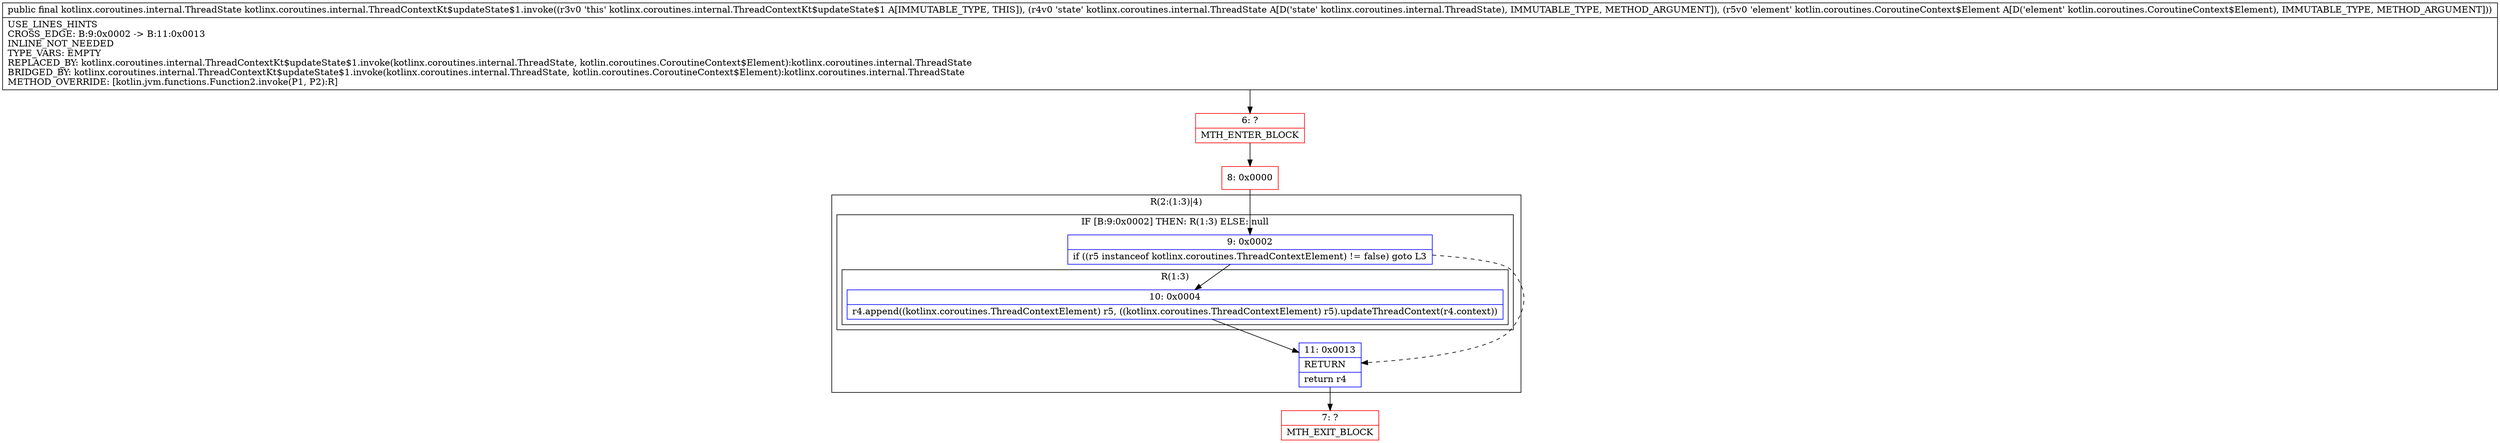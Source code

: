 digraph "CFG forkotlinx.coroutines.internal.ThreadContextKt$updateState$1.invoke(Lkotlinx\/coroutines\/internal\/ThreadState;Lkotlin\/coroutines\/CoroutineContext$Element;)Lkotlinx\/coroutines\/internal\/ThreadState;" {
subgraph cluster_Region_1699664556 {
label = "R(2:(1:3)|4)";
node [shape=record,color=blue];
subgraph cluster_IfRegion_1235588205 {
label = "IF [B:9:0x0002] THEN: R(1:3) ELSE: null";
node [shape=record,color=blue];
Node_9 [shape=record,label="{9\:\ 0x0002|if ((r5 instanceof kotlinx.coroutines.ThreadContextElement) != false) goto L3\l}"];
subgraph cluster_Region_186409947 {
label = "R(1:3)";
node [shape=record,color=blue];
Node_10 [shape=record,label="{10\:\ 0x0004|r4.append((kotlinx.coroutines.ThreadContextElement) r5, ((kotlinx.coroutines.ThreadContextElement) r5).updateThreadContext(r4.context))\l}"];
}
}
Node_11 [shape=record,label="{11\:\ 0x0013|RETURN\l|return r4\l}"];
}
Node_6 [shape=record,color=red,label="{6\:\ ?|MTH_ENTER_BLOCK\l}"];
Node_8 [shape=record,color=red,label="{8\:\ 0x0000}"];
Node_7 [shape=record,color=red,label="{7\:\ ?|MTH_EXIT_BLOCK\l}"];
MethodNode[shape=record,label="{public final kotlinx.coroutines.internal.ThreadState kotlinx.coroutines.internal.ThreadContextKt$updateState$1.invoke((r3v0 'this' kotlinx.coroutines.internal.ThreadContextKt$updateState$1 A[IMMUTABLE_TYPE, THIS]), (r4v0 'state' kotlinx.coroutines.internal.ThreadState A[D('state' kotlinx.coroutines.internal.ThreadState), IMMUTABLE_TYPE, METHOD_ARGUMENT]), (r5v0 'element' kotlin.coroutines.CoroutineContext$Element A[D('element' kotlin.coroutines.CoroutineContext$Element), IMMUTABLE_TYPE, METHOD_ARGUMENT]))  | USE_LINES_HINTS\lCROSS_EDGE: B:9:0x0002 \-\> B:11:0x0013\lINLINE_NOT_NEEDED\lTYPE_VARS: EMPTY\lREPLACED_BY: kotlinx.coroutines.internal.ThreadContextKt$updateState$1.invoke(kotlinx.coroutines.internal.ThreadState, kotlin.coroutines.CoroutineContext$Element):kotlinx.coroutines.internal.ThreadState\lBRIDGED_BY: kotlinx.coroutines.internal.ThreadContextKt$updateState$1.invoke(kotlinx.coroutines.internal.ThreadState, kotlin.coroutines.CoroutineContext$Element):kotlinx.coroutines.internal.ThreadState\lMETHOD_OVERRIDE: [kotlin.jvm.functions.Function2.invoke(P1, P2):R]\l}"];
MethodNode -> Node_6;Node_9 -> Node_10;
Node_9 -> Node_11[style=dashed];
Node_10 -> Node_11;
Node_11 -> Node_7;
Node_6 -> Node_8;
Node_8 -> Node_9;
}

